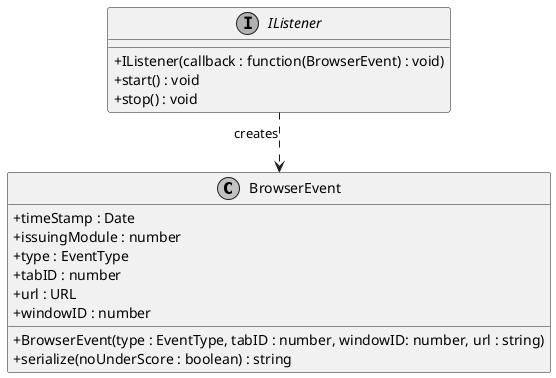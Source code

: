 @startuml
skinparam linetype ortho
skinparam monochrome true
skinparam classAttributeIconSize 0

class BrowserEvent {
    + BrowserEvent(type : EventType, tabID : number, windowID: number, url : string)
    + timeStamp : Date
    + issuingModule : number
    + type : EventType
    + tabID : number
    + url : URL
    + windowID : number
    + serialize(noUnderScore : boolean) : string
}

IListener .DOWN.> BrowserEvent : creates

interface IListener {
    + IListener(callback : function(BrowserEvent) : void)
    + start() : void
    + stop() : void
}
@enduml
